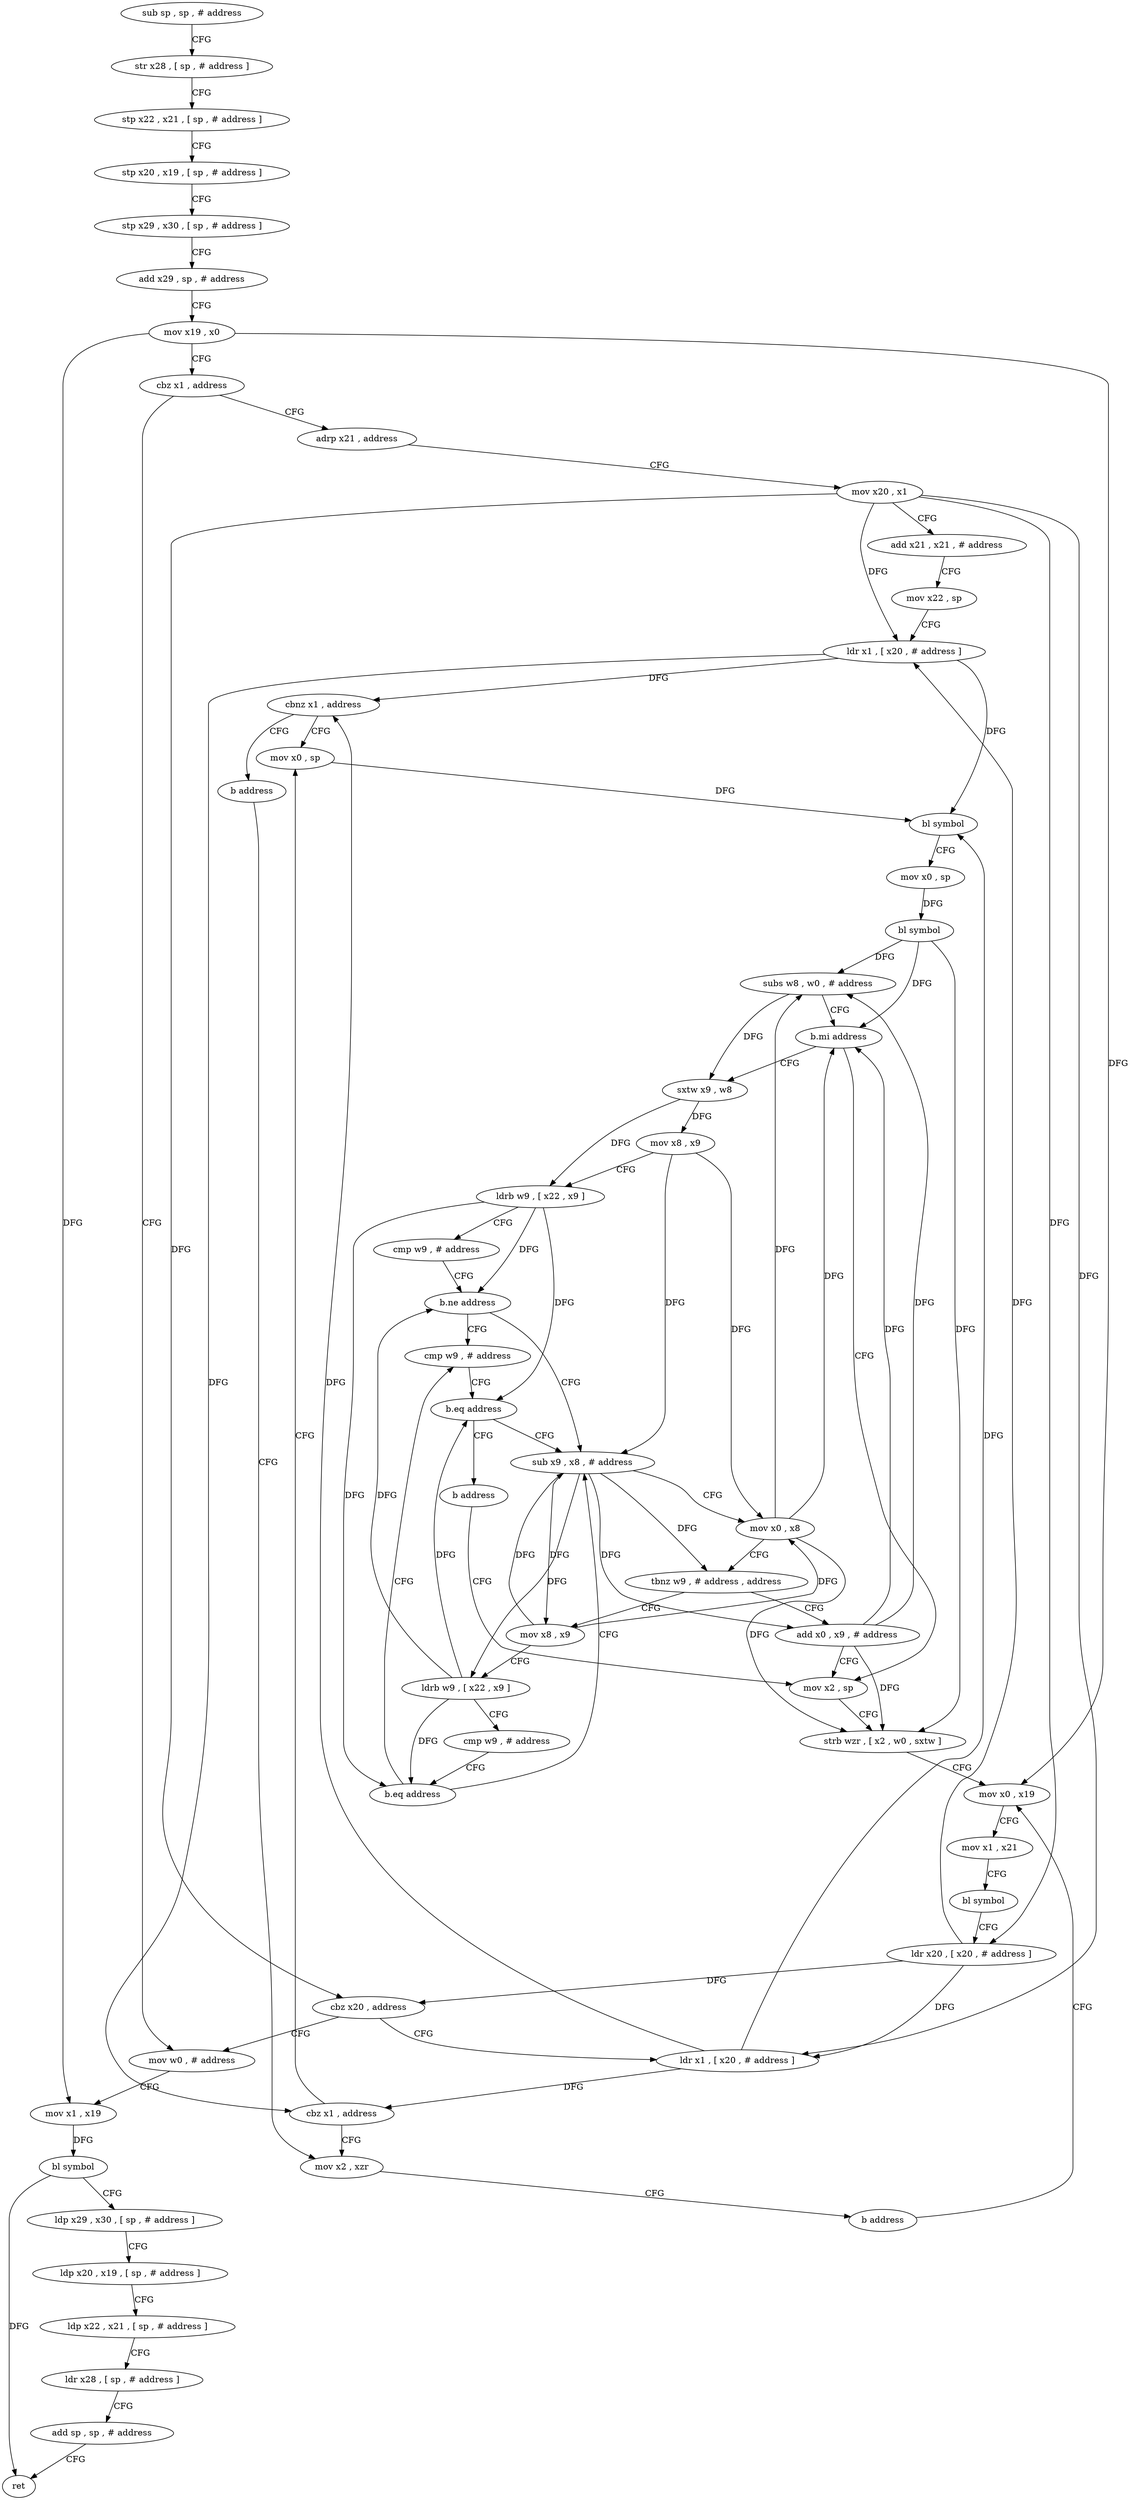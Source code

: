 digraph "func" {
"4217128" [label = "sub sp , sp , # address" ]
"4217132" [label = "str x28 , [ sp , # address ]" ]
"4217136" [label = "stp x22 , x21 , [ sp , # address ]" ]
"4217140" [label = "stp x20 , x19 , [ sp , # address ]" ]
"4217144" [label = "stp x29 , x30 , [ sp , # address ]" ]
"4217148" [label = "add x29 , sp , # address" ]
"4217152" [label = "mov x19 , x0" ]
"4217156" [label = "cbz x1 , address" ]
"4217320" [label = "mov w0 , # address" ]
"4217160" [label = "adrp x21 , address" ]
"4217324" [label = "mov x1 , x19" ]
"4217328" [label = "bl symbol" ]
"4217332" [label = "ldp x29 , x30 , [ sp , # address ]" ]
"4217336" [label = "ldp x20 , x19 , [ sp , # address ]" ]
"4217340" [label = "ldp x22 , x21 , [ sp , # address ]" ]
"4217344" [label = "ldr x28 , [ sp , # address ]" ]
"4217348" [label = "add sp , sp , # address" ]
"4217352" [label = "ret" ]
"4217164" [label = "mov x20 , x1" ]
"4217168" [label = "add x21 , x21 , # address" ]
"4217172" [label = "mov x22 , sp" ]
"4217176" [label = "ldr x1 , [ x20 , # address ]" ]
"4217180" [label = "cbnz x1 , address" ]
"4217228" [label = "mov x0 , sp" ]
"4217184" [label = "b address" ]
"4217232" [label = "bl symbol" ]
"4217236" [label = "mov x0 , sp" ]
"4217240" [label = "bl symbol" ]
"4217244" [label = "subs w8 , w0 , # address" ]
"4217248" [label = "b.mi address" ]
"4217192" [label = "mov x2 , sp" ]
"4217252" [label = "sxtw x9 , w8" ]
"4217312" [label = "mov x2 , xzr" ]
"4217196" [label = "strb wzr , [ x2 , w0 , sxtw ]" ]
"4217200" [label = "mov x0 , x19" ]
"4217256" [label = "mov x8 , x9" ]
"4217260" [label = "ldrb w9 , [ x22 , x9 ]" ]
"4217264" [label = "cmp w9 , # address" ]
"4217268" [label = "b.ne address" ]
"4217300" [label = "cmp w9 , # address" ]
"4217272" [label = "sub x9 , x8 , # address" ]
"4217316" [label = "b address" ]
"4217220" [label = "ldr x1 , [ x20 , # address ]" ]
"4217224" [label = "cbz x1 , address" ]
"4217304" [label = "b.eq address" ]
"4217308" [label = "b address" ]
"4217276" [label = "mov x0 , x8" ]
"4217280" [label = "tbnz w9 , # address , address" ]
"4217188" [label = "add x0 , x9 , # address" ]
"4217284" [label = "mov x8 , x9" ]
"4217204" [label = "mov x1 , x21" ]
"4217208" [label = "bl symbol" ]
"4217212" [label = "ldr x20 , [ x20 , # address ]" ]
"4217216" [label = "cbz x20 , address" ]
"4217288" [label = "ldrb w9 , [ x22 , x9 ]" ]
"4217292" [label = "cmp w9 , # address" ]
"4217296" [label = "b.eq address" ]
"4217128" -> "4217132" [ label = "CFG" ]
"4217132" -> "4217136" [ label = "CFG" ]
"4217136" -> "4217140" [ label = "CFG" ]
"4217140" -> "4217144" [ label = "CFG" ]
"4217144" -> "4217148" [ label = "CFG" ]
"4217148" -> "4217152" [ label = "CFG" ]
"4217152" -> "4217156" [ label = "CFG" ]
"4217152" -> "4217324" [ label = "DFG" ]
"4217152" -> "4217200" [ label = "DFG" ]
"4217156" -> "4217320" [ label = "CFG" ]
"4217156" -> "4217160" [ label = "CFG" ]
"4217320" -> "4217324" [ label = "CFG" ]
"4217160" -> "4217164" [ label = "CFG" ]
"4217324" -> "4217328" [ label = "DFG" ]
"4217328" -> "4217332" [ label = "CFG" ]
"4217328" -> "4217352" [ label = "DFG" ]
"4217332" -> "4217336" [ label = "CFG" ]
"4217336" -> "4217340" [ label = "CFG" ]
"4217340" -> "4217344" [ label = "CFG" ]
"4217344" -> "4217348" [ label = "CFG" ]
"4217348" -> "4217352" [ label = "CFG" ]
"4217164" -> "4217168" [ label = "CFG" ]
"4217164" -> "4217176" [ label = "DFG" ]
"4217164" -> "4217212" [ label = "DFG" ]
"4217164" -> "4217216" [ label = "DFG" ]
"4217164" -> "4217220" [ label = "DFG" ]
"4217168" -> "4217172" [ label = "CFG" ]
"4217172" -> "4217176" [ label = "CFG" ]
"4217176" -> "4217180" [ label = "DFG" ]
"4217176" -> "4217232" [ label = "DFG" ]
"4217176" -> "4217224" [ label = "DFG" ]
"4217180" -> "4217228" [ label = "CFG" ]
"4217180" -> "4217184" [ label = "CFG" ]
"4217228" -> "4217232" [ label = "DFG" ]
"4217184" -> "4217312" [ label = "CFG" ]
"4217232" -> "4217236" [ label = "CFG" ]
"4217236" -> "4217240" [ label = "DFG" ]
"4217240" -> "4217244" [ label = "DFG" ]
"4217240" -> "4217248" [ label = "DFG" ]
"4217240" -> "4217196" [ label = "DFG" ]
"4217244" -> "4217248" [ label = "CFG" ]
"4217244" -> "4217252" [ label = "DFG" ]
"4217248" -> "4217192" [ label = "CFG" ]
"4217248" -> "4217252" [ label = "CFG" ]
"4217192" -> "4217196" [ label = "CFG" ]
"4217252" -> "4217256" [ label = "DFG" ]
"4217252" -> "4217260" [ label = "DFG" ]
"4217312" -> "4217316" [ label = "CFG" ]
"4217196" -> "4217200" [ label = "CFG" ]
"4217200" -> "4217204" [ label = "CFG" ]
"4217256" -> "4217260" [ label = "CFG" ]
"4217256" -> "4217272" [ label = "DFG" ]
"4217256" -> "4217276" [ label = "DFG" ]
"4217260" -> "4217264" [ label = "CFG" ]
"4217260" -> "4217268" [ label = "DFG" ]
"4217260" -> "4217304" [ label = "DFG" ]
"4217260" -> "4217296" [ label = "DFG" ]
"4217264" -> "4217268" [ label = "CFG" ]
"4217268" -> "4217300" [ label = "CFG" ]
"4217268" -> "4217272" [ label = "CFG" ]
"4217300" -> "4217304" [ label = "CFG" ]
"4217272" -> "4217276" [ label = "CFG" ]
"4217272" -> "4217280" [ label = "DFG" ]
"4217272" -> "4217188" [ label = "DFG" ]
"4217272" -> "4217284" [ label = "DFG" ]
"4217272" -> "4217288" [ label = "DFG" ]
"4217316" -> "4217200" [ label = "CFG" ]
"4217220" -> "4217224" [ label = "DFG" ]
"4217220" -> "4217180" [ label = "DFG" ]
"4217220" -> "4217232" [ label = "DFG" ]
"4217224" -> "4217312" [ label = "CFG" ]
"4217224" -> "4217228" [ label = "CFG" ]
"4217304" -> "4217272" [ label = "CFG" ]
"4217304" -> "4217308" [ label = "CFG" ]
"4217308" -> "4217192" [ label = "CFG" ]
"4217276" -> "4217280" [ label = "CFG" ]
"4217276" -> "4217244" [ label = "DFG" ]
"4217276" -> "4217248" [ label = "DFG" ]
"4217276" -> "4217196" [ label = "DFG" ]
"4217280" -> "4217188" [ label = "CFG" ]
"4217280" -> "4217284" [ label = "CFG" ]
"4217188" -> "4217192" [ label = "CFG" ]
"4217188" -> "4217244" [ label = "DFG" ]
"4217188" -> "4217248" [ label = "DFG" ]
"4217188" -> "4217196" [ label = "DFG" ]
"4217284" -> "4217288" [ label = "CFG" ]
"4217284" -> "4217272" [ label = "DFG" ]
"4217284" -> "4217276" [ label = "DFG" ]
"4217204" -> "4217208" [ label = "CFG" ]
"4217208" -> "4217212" [ label = "CFG" ]
"4217212" -> "4217216" [ label = "DFG" ]
"4217212" -> "4217176" [ label = "DFG" ]
"4217212" -> "4217220" [ label = "DFG" ]
"4217216" -> "4217320" [ label = "CFG" ]
"4217216" -> "4217220" [ label = "CFG" ]
"4217288" -> "4217292" [ label = "CFG" ]
"4217288" -> "4217268" [ label = "DFG" ]
"4217288" -> "4217304" [ label = "DFG" ]
"4217288" -> "4217296" [ label = "DFG" ]
"4217292" -> "4217296" [ label = "CFG" ]
"4217296" -> "4217272" [ label = "CFG" ]
"4217296" -> "4217300" [ label = "CFG" ]
}
